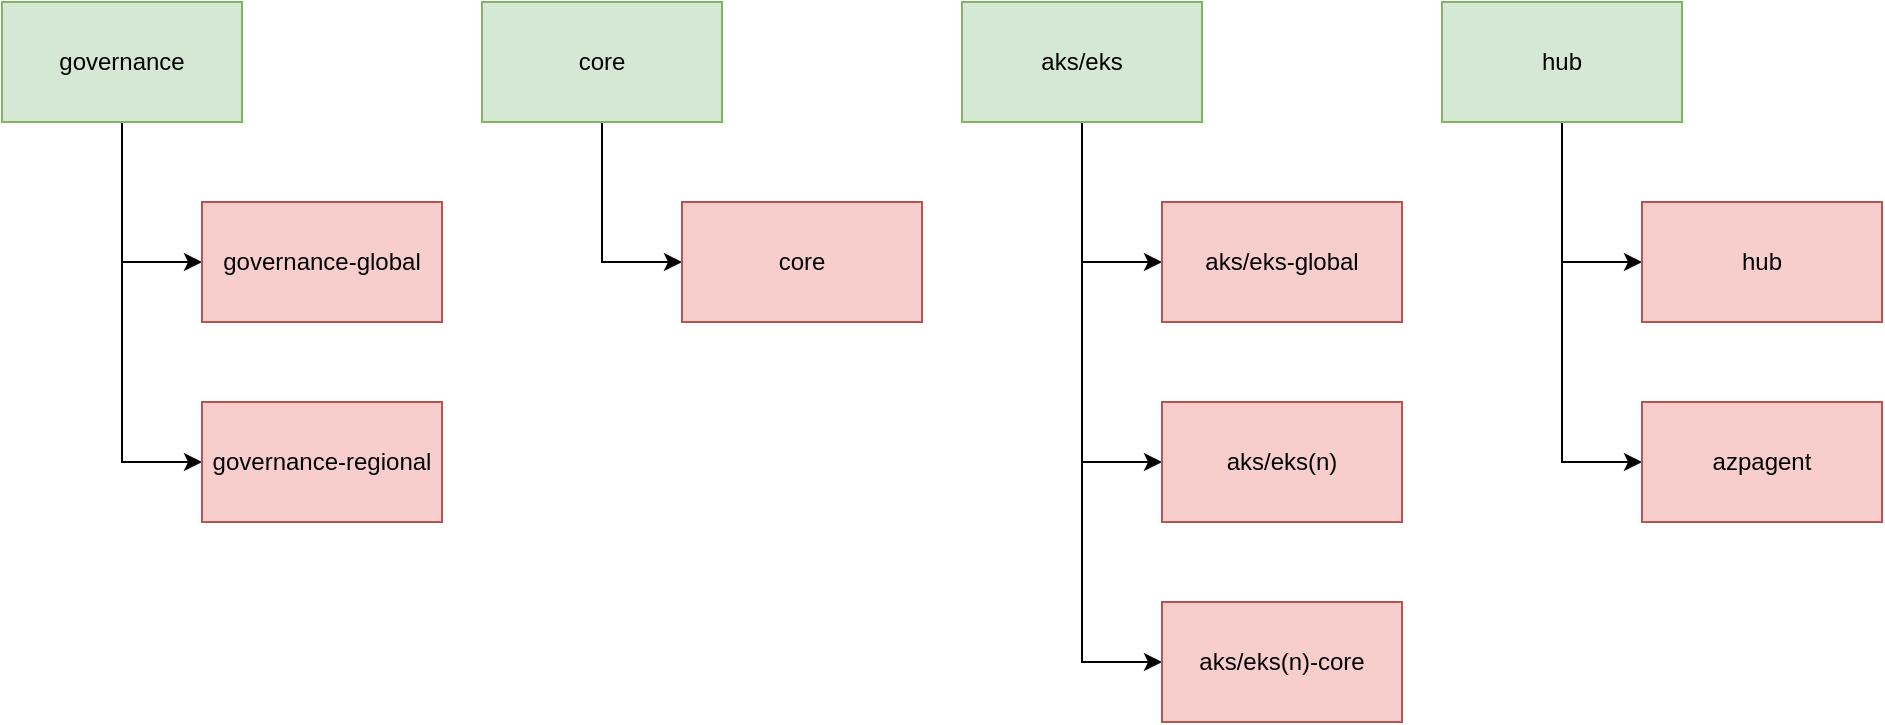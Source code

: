 <mxfile version="19.0.3" type="device"><diagram id="N3LUmvcQYsWZxaUiMSen" name="Page-1"><mxGraphModel dx="1394" dy="970" grid="1" gridSize="10" guides="1" tooltips="1" connect="1" arrows="1" fold="1" page="1" pageScale="1" pageWidth="1654" pageHeight="1169" math="0" shadow="0"><root><mxCell id="0"/><mxCell id="1" parent="0"/><mxCell id="Z2HnOMsYmR7FkiW2SHSv-4" style="edgeStyle=orthogonalEdgeStyle;rounded=0;orthogonalLoop=1;jettySize=auto;html=1;entryX=0;entryY=0.5;entryDx=0;entryDy=0;" parent="1" source="Z2HnOMsYmR7FkiW2SHSv-1" target="Z2HnOMsYmR7FkiW2SHSv-2" edge="1"><mxGeometry relative="1" as="geometry"/></mxCell><mxCell id="Z2HnOMsYmR7FkiW2SHSv-5" style="edgeStyle=orthogonalEdgeStyle;rounded=0;orthogonalLoop=1;jettySize=auto;html=1;exitX=0.5;exitY=1;exitDx=0;exitDy=0;entryX=0;entryY=0.5;entryDx=0;entryDy=0;" parent="1" source="Z2HnOMsYmR7FkiW2SHSv-1" target="Z2HnOMsYmR7FkiW2SHSv-3" edge="1"><mxGeometry relative="1" as="geometry"/></mxCell><mxCell id="Z2HnOMsYmR7FkiW2SHSv-1" value="governance" style="rounded=0;whiteSpace=wrap;html=1;fillColor=#d5e8d4;strokeColor=#82b366;" parent="1" vertex="1"><mxGeometry x="280" y="340" width="120" height="60" as="geometry"/></mxCell><mxCell id="Z2HnOMsYmR7FkiW2SHSv-2" value="governance-global" style="rounded=0;whiteSpace=wrap;html=1;fillColor=#f8cecc;strokeColor=#b85450;" parent="1" vertex="1"><mxGeometry x="380" y="440" width="120" height="60" as="geometry"/></mxCell><mxCell id="Z2HnOMsYmR7FkiW2SHSv-3" value="governance-regional" style="rounded=0;whiteSpace=wrap;html=1;fillColor=#f8cecc;strokeColor=#b85450;" parent="1" vertex="1"><mxGeometry x="380" y="540" width="120" height="60" as="geometry"/></mxCell><mxCell id="Z2HnOMsYmR7FkiW2SHSv-11" style="edgeStyle=orthogonalEdgeStyle;rounded=0;orthogonalLoop=1;jettySize=auto;html=1;entryX=0;entryY=0.5;entryDx=0;entryDy=0;" parent="1" source="Z2HnOMsYmR7FkiW2SHSv-8" target="Z2HnOMsYmR7FkiW2SHSv-9" edge="1"><mxGeometry relative="1" as="geometry"/></mxCell><mxCell id="Z2HnOMsYmR7FkiW2SHSv-8" value="core" style="rounded=0;whiteSpace=wrap;html=1;fillColor=#d5e8d4;strokeColor=#82b366;" parent="1" vertex="1"><mxGeometry x="520" y="340" width="120" height="60" as="geometry"/></mxCell><mxCell id="Z2HnOMsYmR7FkiW2SHSv-9" value="core" style="rounded=0;whiteSpace=wrap;html=1;fillColor=#f8cecc;strokeColor=#b85450;" parent="1" vertex="1"><mxGeometry x="620" y="440" width="120" height="60" as="geometry"/></mxCell><mxCell id="Z2HnOMsYmR7FkiW2SHSv-15" style="edgeStyle=orthogonalEdgeStyle;rounded=0;orthogonalLoop=1;jettySize=auto;html=1;entryX=0;entryY=0.5;entryDx=0;entryDy=0;" parent="1" source="Z2HnOMsYmR7FkiW2SHSv-12" target="Z2HnOMsYmR7FkiW2SHSv-13" edge="1"><mxGeometry relative="1" as="geometry"/></mxCell><mxCell id="MpNbbz2Fcdcm25fAVvJO-2" style="edgeStyle=orthogonalEdgeStyle;rounded=0;orthogonalLoop=1;jettySize=auto;html=1;exitX=0.5;exitY=1;exitDx=0;exitDy=0;entryX=0;entryY=0.5;entryDx=0;entryDy=0;" edge="1" parent="1" source="Z2HnOMsYmR7FkiW2SHSv-12" target="Z2HnOMsYmR7FkiW2SHSv-14"><mxGeometry relative="1" as="geometry"/></mxCell><mxCell id="MpNbbz2Fcdcm25fAVvJO-3" style="edgeStyle=orthogonalEdgeStyle;rounded=0;orthogonalLoop=1;jettySize=auto;html=1;exitX=0.5;exitY=1;exitDx=0;exitDy=0;entryX=0;entryY=0.5;entryDx=0;entryDy=0;" edge="1" parent="1" source="Z2HnOMsYmR7FkiW2SHSv-12" target="MpNbbz2Fcdcm25fAVvJO-1"><mxGeometry relative="1" as="geometry"/></mxCell><mxCell id="Z2HnOMsYmR7FkiW2SHSv-12" value="aks/eks" style="rounded=0;whiteSpace=wrap;html=1;fillColor=#d5e8d4;strokeColor=#82b366;" parent="1" vertex="1"><mxGeometry x="760" y="340" width="120" height="60" as="geometry"/></mxCell><mxCell id="Z2HnOMsYmR7FkiW2SHSv-13" value="aks/eks-global" style="rounded=0;whiteSpace=wrap;html=1;fillColor=#f8cecc;strokeColor=#b85450;" parent="1" vertex="1"><mxGeometry x="860" y="440" width="120" height="60" as="geometry"/></mxCell><mxCell id="Z2HnOMsYmR7FkiW2SHSv-14" value="aks/eks(n)" style="rounded=0;whiteSpace=wrap;html=1;fillColor=#f8cecc;strokeColor=#b85450;" parent="1" vertex="1"><mxGeometry x="860" y="540" width="120" height="60" as="geometry"/></mxCell><mxCell id="MpNbbz2Fcdcm25fAVvJO-1" value="aks/eks(n)-core" style="rounded=0;whiteSpace=wrap;html=1;fillColor=#f8cecc;strokeColor=#b85450;" vertex="1" parent="1"><mxGeometry x="860" y="640" width="120" height="60" as="geometry"/></mxCell><mxCell id="MpNbbz2Fcdcm25fAVvJO-7" style="edgeStyle=orthogonalEdgeStyle;rounded=0;orthogonalLoop=1;jettySize=auto;html=1;entryX=0;entryY=0.5;entryDx=0;entryDy=0;" edge="1" parent="1" source="MpNbbz2Fcdcm25fAVvJO-4" target="MpNbbz2Fcdcm25fAVvJO-5"><mxGeometry relative="1" as="geometry"/></mxCell><mxCell id="MpNbbz2Fcdcm25fAVvJO-8" style="edgeStyle=orthogonalEdgeStyle;rounded=0;orthogonalLoop=1;jettySize=auto;html=1;exitX=0.5;exitY=1;exitDx=0;exitDy=0;entryX=0;entryY=0.5;entryDx=0;entryDy=0;" edge="1" parent="1" source="MpNbbz2Fcdcm25fAVvJO-4" target="MpNbbz2Fcdcm25fAVvJO-6"><mxGeometry relative="1" as="geometry"/></mxCell><mxCell id="MpNbbz2Fcdcm25fAVvJO-4" value="hub" style="rounded=0;whiteSpace=wrap;html=1;fillColor=#d5e8d4;strokeColor=#82b366;" vertex="1" parent="1"><mxGeometry x="1000" y="340" width="120" height="60" as="geometry"/></mxCell><mxCell id="MpNbbz2Fcdcm25fAVvJO-5" value="hub" style="rounded=0;whiteSpace=wrap;html=1;fillColor=#f8cecc;strokeColor=#b85450;" vertex="1" parent="1"><mxGeometry x="1100" y="440" width="120" height="60" as="geometry"/></mxCell><mxCell id="MpNbbz2Fcdcm25fAVvJO-6" value="azpagent" style="rounded=0;whiteSpace=wrap;html=1;fillColor=#f8cecc;strokeColor=#b85450;" vertex="1" parent="1"><mxGeometry x="1100" y="540" width="120" height="60" as="geometry"/></mxCell></root></mxGraphModel></diagram></mxfile>